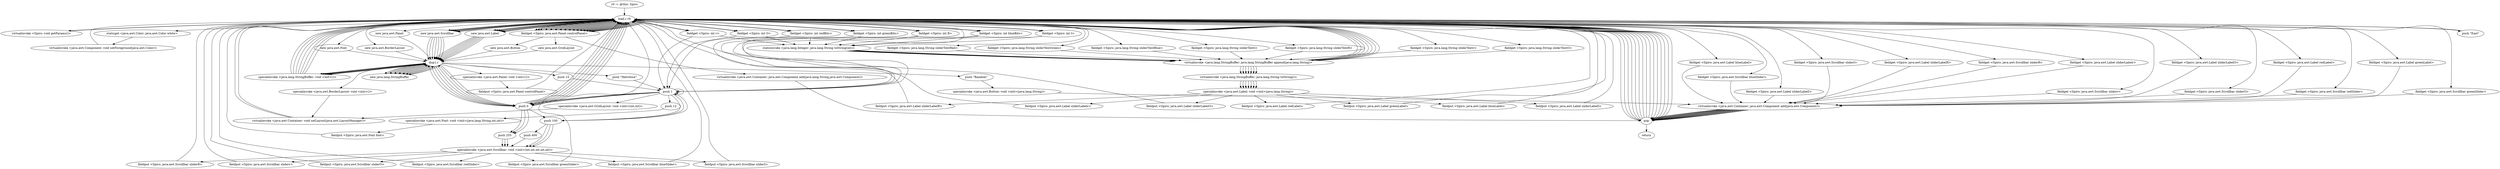 digraph "" {
    "r0 := @this: Spiro"
    "load.r r0"
    "r0 := @this: Spiro"->"load.r r0";
    "virtualinvoke <Spiro: void getParams()>"
    "load.r r0"->"virtualinvoke <Spiro: void getParams()>";
    "virtualinvoke <Spiro: void getParams()>"->"load.r r0";
    "staticget <java.awt.Color: java.awt.Color white>"
    "load.r r0"->"staticget <java.awt.Color: java.awt.Color white>";
    "virtualinvoke <java.awt.Component: void setForeground(java.awt.Color)>"
    "staticget <java.awt.Color: java.awt.Color white>"->"virtualinvoke <java.awt.Component: void setForeground(java.awt.Color)>";
    "virtualinvoke <java.awt.Component: void setForeground(java.awt.Color)>"->"load.r r0";
    "new java.awt.Font"
    "load.r r0"->"new java.awt.Font";
    "dup1.r"
    "new java.awt.Font"->"dup1.r";
    "push \"Helvetica\""
    "dup1.r"->"push \"Helvetica\"";
    "push 1"
    "push \"Helvetica\""->"push 1";
    "push 12"
    "push 1"->"push 12";
    "specialinvoke <java.awt.Font: void <init>(java.lang.String,int,int)>"
    "push 12"->"specialinvoke <java.awt.Font: void <init>(java.lang.String,int,int)>";
    "fieldput <Spiro: java.awt.Font font>"
    "specialinvoke <java.awt.Font: void <init>(java.lang.String,int,int)>"->"fieldput <Spiro: java.awt.Font font>";
    "fieldput <Spiro: java.awt.Font font>"->"load.r r0";
    "new java.awt.BorderLayout"
    "load.r r0"->"new java.awt.BorderLayout";
    "new java.awt.BorderLayout"->"dup1.r";
    "specialinvoke <java.awt.BorderLayout: void <init>()>"
    "dup1.r"->"specialinvoke <java.awt.BorderLayout: void <init>()>";
    "virtualinvoke <java.awt.Container: void setLayout(java.awt.LayoutManager)>"
    "specialinvoke <java.awt.BorderLayout: void <init>()>"->"virtualinvoke <java.awt.Container: void setLayout(java.awt.LayoutManager)>";
    "virtualinvoke <java.awt.Container: void setLayout(java.awt.LayoutManager)>"->"load.r r0";
    "new java.awt.Panel"
    "load.r r0"->"new java.awt.Panel";
    "new java.awt.Panel"->"dup1.r";
    "specialinvoke <java.awt.Panel: void <init>()>"
    "dup1.r"->"specialinvoke <java.awt.Panel: void <init>()>";
    "fieldput <Spiro: java.awt.Panel controlPanel>"
    "specialinvoke <java.awt.Panel: void <init>()>"->"fieldput <Spiro: java.awt.Panel controlPanel>";
    "fieldput <Spiro: java.awt.Panel controlPanel>"->"load.r r0";
    "fieldget <Spiro: java.awt.Panel controlPanel>"
    "load.r r0"->"fieldget <Spiro: java.awt.Panel controlPanel>";
    "new java.awt.GridLayout"
    "fieldget <Spiro: java.awt.Panel controlPanel>"->"new java.awt.GridLayout";
    "new java.awt.GridLayout"->"dup1.r";
    "push 15"
    "dup1.r"->"push 15";
    "push 15"->"push 1";
    "specialinvoke <java.awt.GridLayout: void <init>(int,int)>"
    "push 1"->"specialinvoke <java.awt.GridLayout: void <init>(int,int)>";
    "specialinvoke <java.awt.GridLayout: void <init>(int,int)>"->"virtualinvoke <java.awt.Container: void setLayout(java.awt.LayoutManager)>";
    "virtualinvoke <java.awt.Container: void setLayout(java.awt.LayoutManager)>"->"load.r r0";
    "push \"East\""
    "load.r r0"->"push \"East\"";
    "push \"East\""->"load.r r0";
    "load.r r0"->"fieldget <Spiro: java.awt.Panel controlPanel>";
    "virtualinvoke <java.awt.Container: java.awt.Component add(java.lang.String,java.awt.Component)>"
    "fieldget <Spiro: java.awt.Panel controlPanel>"->"virtualinvoke <java.awt.Container: java.awt.Component add(java.lang.String,java.awt.Component)>";
    "pop"
    "virtualinvoke <java.awt.Container: java.awt.Component add(java.lang.String,java.awt.Component)>"->"pop";
    "pop"->"load.r r0";
    "new java.awt.Label"
    "load.r r0"->"new java.awt.Label";
    "new java.awt.Label"->"dup1.r";
    "new java.lang.StringBuffer"
    "dup1.r"->"new java.lang.StringBuffer";
    "new java.lang.StringBuffer"->"dup1.r";
    "specialinvoke <java.lang.StringBuffer: void <init>()>"
    "dup1.r"->"specialinvoke <java.lang.StringBuffer: void <init>()>";
    "specialinvoke <java.lang.StringBuffer: void <init>()>"->"load.r r0";
    "fieldget <Spiro: java.lang.String sliderTextR>"
    "load.r r0"->"fieldget <Spiro: java.lang.String sliderTextR>";
    "virtualinvoke <java.lang.StringBuffer: java.lang.StringBuffer append(java.lang.String)>"
    "fieldget <Spiro: java.lang.String sliderTextR>"->"virtualinvoke <java.lang.StringBuffer: java.lang.StringBuffer append(java.lang.String)>";
    "virtualinvoke <java.lang.StringBuffer: java.lang.StringBuffer append(java.lang.String)>"->"load.r r0";
    "fieldget <Spiro: int R>"
    "load.r r0"->"fieldget <Spiro: int R>";
    "staticinvoke <java.lang.Integer: java.lang.String toString(int)>"
    "fieldget <Spiro: int R>"->"staticinvoke <java.lang.Integer: java.lang.String toString(int)>";
    "staticinvoke <java.lang.Integer: java.lang.String toString(int)>"->"virtualinvoke <java.lang.StringBuffer: java.lang.StringBuffer append(java.lang.String)>";
    "virtualinvoke <java.lang.StringBuffer: java.lang.String toString()>"
    "virtualinvoke <java.lang.StringBuffer: java.lang.StringBuffer append(java.lang.String)>"->"virtualinvoke <java.lang.StringBuffer: java.lang.String toString()>";
    "specialinvoke <java.awt.Label: void <init>(java.lang.String)>"
    "virtualinvoke <java.lang.StringBuffer: java.lang.String toString()>"->"specialinvoke <java.awt.Label: void <init>(java.lang.String)>";
    "fieldput <Spiro: java.awt.Label sliderLabelR>"
    "specialinvoke <java.awt.Label: void <init>(java.lang.String)>"->"fieldput <Spiro: java.awt.Label sliderLabelR>";
    "fieldput <Spiro: java.awt.Label sliderLabelR>"->"load.r r0";
    "load.r r0"->"fieldget <Spiro: java.awt.Panel controlPanel>";
    "fieldget <Spiro: java.awt.Panel controlPanel>"->"load.r r0";
    "fieldget <Spiro: java.awt.Label sliderLabelR>"
    "load.r r0"->"fieldget <Spiro: java.awt.Label sliderLabelR>";
    "virtualinvoke <java.awt.Container: java.awt.Component add(java.awt.Component)>"
    "fieldget <Spiro: java.awt.Label sliderLabelR>"->"virtualinvoke <java.awt.Container: java.awt.Component add(java.awt.Component)>";
    "virtualinvoke <java.awt.Container: java.awt.Component add(java.awt.Component)>"->"pop";
    "pop"->"load.r r0";
    "new java.awt.Scrollbar"
    "load.r r0"->"new java.awt.Scrollbar";
    "new java.awt.Scrollbar"->"dup1.r";
    "push 0"
    "dup1.r"->"push 0";
    "push 0"->"load.r r0";
    "load.r r0"->"fieldget <Spiro: int R>";
    "fieldget <Spiro: int R>"->"push 1";
    "push 1"->"push 1";
    "push 100"
    "push 1"->"push 100";
    "specialinvoke <java.awt.Scrollbar: void <init>(int,int,int,int,int)>"
    "push 100"->"specialinvoke <java.awt.Scrollbar: void <init>(int,int,int,int,int)>";
    "fieldput <Spiro: java.awt.Scrollbar sliderR>"
    "specialinvoke <java.awt.Scrollbar: void <init>(int,int,int,int,int)>"->"fieldput <Spiro: java.awt.Scrollbar sliderR>";
    "fieldput <Spiro: java.awt.Scrollbar sliderR>"->"load.r r0";
    "load.r r0"->"fieldget <Spiro: java.awt.Panel controlPanel>";
    "fieldget <Spiro: java.awt.Panel controlPanel>"->"load.r r0";
    "fieldget <Spiro: java.awt.Scrollbar sliderR>"
    "load.r r0"->"fieldget <Spiro: java.awt.Scrollbar sliderR>";
    "fieldget <Spiro: java.awt.Scrollbar sliderR>"->"virtualinvoke <java.awt.Container: java.awt.Component add(java.awt.Component)>";
    "virtualinvoke <java.awt.Container: java.awt.Component add(java.awt.Component)>"->"pop";
    "pop"->"load.r r0";
    "load.r r0"->"new java.awt.Label";
    "new java.awt.Label"->"dup1.r";
    "dup1.r"->"new java.lang.StringBuffer";
    "new java.lang.StringBuffer"->"dup1.r";
    "dup1.r"->"specialinvoke <java.lang.StringBuffer: void <init>()>";
    "specialinvoke <java.lang.StringBuffer: void <init>()>"->"load.r r0";
    "fieldget <Spiro: java.lang.String sliderTextr>"
    "load.r r0"->"fieldget <Spiro: java.lang.String sliderTextr>";
    "fieldget <Spiro: java.lang.String sliderTextr>"->"virtualinvoke <java.lang.StringBuffer: java.lang.StringBuffer append(java.lang.String)>";
    "virtualinvoke <java.lang.StringBuffer: java.lang.StringBuffer append(java.lang.String)>"->"load.r r0";
    "fieldget <Spiro: int r>"
    "load.r r0"->"fieldget <Spiro: int r>";
    "fieldget <Spiro: int r>"->"staticinvoke <java.lang.Integer: java.lang.String toString(int)>";
    "staticinvoke <java.lang.Integer: java.lang.String toString(int)>"->"virtualinvoke <java.lang.StringBuffer: java.lang.StringBuffer append(java.lang.String)>";
    "virtualinvoke <java.lang.StringBuffer: java.lang.StringBuffer append(java.lang.String)>"->"virtualinvoke <java.lang.StringBuffer: java.lang.String toString()>";
    "virtualinvoke <java.lang.StringBuffer: java.lang.String toString()>"->"specialinvoke <java.awt.Label: void <init>(java.lang.String)>";
    "fieldput <Spiro: java.awt.Label sliderLabelr>"
    "specialinvoke <java.awt.Label: void <init>(java.lang.String)>"->"fieldput <Spiro: java.awt.Label sliderLabelr>";
    "fieldput <Spiro: java.awt.Label sliderLabelr>"->"load.r r0";
    "load.r r0"->"fieldget <Spiro: java.awt.Panel controlPanel>";
    "fieldget <Spiro: java.awt.Panel controlPanel>"->"load.r r0";
    "fieldget <Spiro: java.awt.Label sliderLabelr>"
    "load.r r0"->"fieldget <Spiro: java.awt.Label sliderLabelr>";
    "fieldget <Spiro: java.awt.Label sliderLabelr>"->"virtualinvoke <java.awt.Container: java.awt.Component add(java.awt.Component)>";
    "virtualinvoke <java.awt.Container: java.awt.Component add(java.awt.Component)>"->"pop";
    "pop"->"load.r r0";
    "load.r r0"->"new java.awt.Scrollbar";
    "new java.awt.Scrollbar"->"dup1.r";
    "dup1.r"->"push 0";
    "push 0"->"load.r r0";
    "load.r r0"->"fieldget <Spiro: int r>";
    "fieldget <Spiro: int r>"->"push 1";
    "push 1"->"push 1";
    "push 1"->"push 100";
    "push 100"->"specialinvoke <java.awt.Scrollbar: void <init>(int,int,int,int,int)>";
    "fieldput <Spiro: java.awt.Scrollbar sliderr>"
    "specialinvoke <java.awt.Scrollbar: void <init>(int,int,int,int,int)>"->"fieldput <Spiro: java.awt.Scrollbar sliderr>";
    "fieldput <Spiro: java.awt.Scrollbar sliderr>"->"load.r r0";
    "load.r r0"->"fieldget <Spiro: java.awt.Panel controlPanel>";
    "fieldget <Spiro: java.awt.Panel controlPanel>"->"load.r r0";
    "fieldget <Spiro: java.awt.Scrollbar sliderr>"
    "load.r r0"->"fieldget <Spiro: java.awt.Scrollbar sliderr>";
    "fieldget <Spiro: java.awt.Scrollbar sliderr>"->"virtualinvoke <java.awt.Container: java.awt.Component add(java.awt.Component)>";
    "virtualinvoke <java.awt.Container: java.awt.Component add(java.awt.Component)>"->"pop";
    "pop"->"load.r r0";
    "load.r r0"->"new java.awt.Label";
    "new java.awt.Label"->"dup1.r";
    "dup1.r"->"new java.lang.StringBuffer";
    "new java.lang.StringBuffer"->"dup1.r";
    "dup1.r"->"specialinvoke <java.lang.StringBuffer: void <init>()>";
    "specialinvoke <java.lang.StringBuffer: void <init>()>"->"load.r r0";
    "fieldget <Spiro: java.lang.String sliderTextO>"
    "load.r r0"->"fieldget <Spiro: java.lang.String sliderTextO>";
    "fieldget <Spiro: java.lang.String sliderTextO>"->"virtualinvoke <java.lang.StringBuffer: java.lang.StringBuffer append(java.lang.String)>";
    "virtualinvoke <java.lang.StringBuffer: java.lang.StringBuffer append(java.lang.String)>"->"load.r r0";
    "fieldget <Spiro: int O>"
    "load.r r0"->"fieldget <Spiro: int O>";
    "fieldget <Spiro: int O>"->"staticinvoke <java.lang.Integer: java.lang.String toString(int)>";
    "staticinvoke <java.lang.Integer: java.lang.String toString(int)>"->"virtualinvoke <java.lang.StringBuffer: java.lang.StringBuffer append(java.lang.String)>";
    "virtualinvoke <java.lang.StringBuffer: java.lang.StringBuffer append(java.lang.String)>"->"virtualinvoke <java.lang.StringBuffer: java.lang.String toString()>";
    "virtualinvoke <java.lang.StringBuffer: java.lang.String toString()>"->"specialinvoke <java.awt.Label: void <init>(java.lang.String)>";
    "fieldput <Spiro: java.awt.Label sliderLabelO>"
    "specialinvoke <java.awt.Label: void <init>(java.lang.String)>"->"fieldput <Spiro: java.awt.Label sliderLabelO>";
    "fieldput <Spiro: java.awt.Label sliderLabelO>"->"load.r r0";
    "load.r r0"->"fieldget <Spiro: java.awt.Panel controlPanel>";
    "fieldget <Spiro: java.awt.Panel controlPanel>"->"load.r r0";
    "fieldget <Spiro: java.awt.Label sliderLabelO>"
    "load.r r0"->"fieldget <Spiro: java.awt.Label sliderLabelO>";
    "fieldget <Spiro: java.awt.Label sliderLabelO>"->"virtualinvoke <java.awt.Container: java.awt.Component add(java.awt.Component)>";
    "virtualinvoke <java.awt.Container: java.awt.Component add(java.awt.Component)>"->"pop";
    "pop"->"load.r r0";
    "load.r r0"->"new java.awt.Scrollbar";
    "new java.awt.Scrollbar"->"dup1.r";
    "dup1.r"->"push 0";
    "push 0"->"load.r r0";
    "load.r r0"->"fieldget <Spiro: int O>";
    "fieldget <Spiro: int O>"->"push 1";
    "push 1"->"push 0";
    "push 0"->"push 100";
    "push 100"->"specialinvoke <java.awt.Scrollbar: void <init>(int,int,int,int,int)>";
    "fieldput <Spiro: java.awt.Scrollbar sliderO>"
    "specialinvoke <java.awt.Scrollbar: void <init>(int,int,int,int,int)>"->"fieldput <Spiro: java.awt.Scrollbar sliderO>";
    "fieldput <Spiro: java.awt.Scrollbar sliderO>"->"load.r r0";
    "load.r r0"->"fieldget <Spiro: java.awt.Panel controlPanel>";
    "fieldget <Spiro: java.awt.Panel controlPanel>"->"load.r r0";
    "fieldget <Spiro: java.awt.Scrollbar sliderO>"
    "load.r r0"->"fieldget <Spiro: java.awt.Scrollbar sliderO>";
    "fieldget <Spiro: java.awt.Scrollbar sliderO>"->"virtualinvoke <java.awt.Container: java.awt.Component add(java.awt.Component)>";
    "virtualinvoke <java.awt.Container: java.awt.Component add(java.awt.Component)>"->"pop";
    "pop"->"load.r r0";
    "load.r r0"->"new java.awt.Label";
    "new java.awt.Label"->"dup1.r";
    "dup1.r"->"new java.lang.StringBuffer";
    "new java.lang.StringBuffer"->"dup1.r";
    "dup1.r"->"specialinvoke <java.lang.StringBuffer: void <init>()>";
    "specialinvoke <java.lang.StringBuffer: void <init>()>"->"load.r r0";
    "fieldget <Spiro: java.lang.String sliderTextRed>"
    "load.r r0"->"fieldget <Spiro: java.lang.String sliderTextRed>";
    "fieldget <Spiro: java.lang.String sliderTextRed>"->"virtualinvoke <java.lang.StringBuffer: java.lang.StringBuffer append(java.lang.String)>";
    "virtualinvoke <java.lang.StringBuffer: java.lang.StringBuffer append(java.lang.String)>"->"load.r r0";
    "fieldget <Spiro: int redBits>"
    "load.r r0"->"fieldget <Spiro: int redBits>";
    "fieldget <Spiro: int redBits>"->"staticinvoke <java.lang.Integer: java.lang.String toString(int)>";
    "staticinvoke <java.lang.Integer: java.lang.String toString(int)>"->"virtualinvoke <java.lang.StringBuffer: java.lang.StringBuffer append(java.lang.String)>";
    "virtualinvoke <java.lang.StringBuffer: java.lang.StringBuffer append(java.lang.String)>"->"virtualinvoke <java.lang.StringBuffer: java.lang.String toString()>";
    "virtualinvoke <java.lang.StringBuffer: java.lang.String toString()>"->"specialinvoke <java.awt.Label: void <init>(java.lang.String)>";
    "fieldput <Spiro: java.awt.Label redLabel>"
    "specialinvoke <java.awt.Label: void <init>(java.lang.String)>"->"fieldput <Spiro: java.awt.Label redLabel>";
    "fieldput <Spiro: java.awt.Label redLabel>"->"load.r r0";
    "load.r r0"->"fieldget <Spiro: java.awt.Panel controlPanel>";
    "fieldget <Spiro: java.awt.Panel controlPanel>"->"load.r r0";
    "fieldget <Spiro: java.awt.Label redLabel>"
    "load.r r0"->"fieldget <Spiro: java.awt.Label redLabel>";
    "fieldget <Spiro: java.awt.Label redLabel>"->"virtualinvoke <java.awt.Container: java.awt.Component add(java.awt.Component)>";
    "virtualinvoke <java.awt.Container: java.awt.Component add(java.awt.Component)>"->"pop";
    "pop"->"load.r r0";
    "load.r r0"->"new java.awt.Scrollbar";
    "new java.awt.Scrollbar"->"dup1.r";
    "dup1.r"->"push 0";
    "push 0"->"load.r r0";
    "load.r r0"->"fieldget <Spiro: int redBits>";
    "fieldget <Spiro: int redBits>"->"push 1";
    "push 1"->"push 0";
    "push 255"
    "push 0"->"push 255";
    "push 255"->"specialinvoke <java.awt.Scrollbar: void <init>(int,int,int,int,int)>";
    "fieldput <Spiro: java.awt.Scrollbar redSlider>"
    "specialinvoke <java.awt.Scrollbar: void <init>(int,int,int,int,int)>"->"fieldput <Spiro: java.awt.Scrollbar redSlider>";
    "fieldput <Spiro: java.awt.Scrollbar redSlider>"->"load.r r0";
    "load.r r0"->"fieldget <Spiro: java.awt.Panel controlPanel>";
    "fieldget <Spiro: java.awt.Panel controlPanel>"->"load.r r0";
    "fieldget <Spiro: java.awt.Scrollbar redSlider>"
    "load.r r0"->"fieldget <Spiro: java.awt.Scrollbar redSlider>";
    "fieldget <Spiro: java.awt.Scrollbar redSlider>"->"virtualinvoke <java.awt.Container: java.awt.Component add(java.awt.Component)>";
    "virtualinvoke <java.awt.Container: java.awt.Component add(java.awt.Component)>"->"pop";
    "pop"->"load.r r0";
    "load.r r0"->"new java.awt.Label";
    "new java.awt.Label"->"dup1.r";
    "dup1.r"->"new java.lang.StringBuffer";
    "new java.lang.StringBuffer"->"dup1.r";
    "dup1.r"->"specialinvoke <java.lang.StringBuffer: void <init>()>";
    "specialinvoke <java.lang.StringBuffer: void <init>()>"->"load.r r0";
    "fieldget <Spiro: java.lang.String sliderTextGreen>"
    "load.r r0"->"fieldget <Spiro: java.lang.String sliderTextGreen>";
    "fieldget <Spiro: java.lang.String sliderTextGreen>"->"virtualinvoke <java.lang.StringBuffer: java.lang.StringBuffer append(java.lang.String)>";
    "virtualinvoke <java.lang.StringBuffer: java.lang.StringBuffer append(java.lang.String)>"->"load.r r0";
    "fieldget <Spiro: int greenBits>"
    "load.r r0"->"fieldget <Spiro: int greenBits>";
    "fieldget <Spiro: int greenBits>"->"staticinvoke <java.lang.Integer: java.lang.String toString(int)>";
    "staticinvoke <java.lang.Integer: java.lang.String toString(int)>"->"virtualinvoke <java.lang.StringBuffer: java.lang.StringBuffer append(java.lang.String)>";
    "virtualinvoke <java.lang.StringBuffer: java.lang.StringBuffer append(java.lang.String)>"->"virtualinvoke <java.lang.StringBuffer: java.lang.String toString()>";
    "virtualinvoke <java.lang.StringBuffer: java.lang.String toString()>"->"specialinvoke <java.awt.Label: void <init>(java.lang.String)>";
    "fieldput <Spiro: java.awt.Label greenLabel>"
    "specialinvoke <java.awt.Label: void <init>(java.lang.String)>"->"fieldput <Spiro: java.awt.Label greenLabel>";
    "fieldput <Spiro: java.awt.Label greenLabel>"->"load.r r0";
    "load.r r0"->"fieldget <Spiro: java.awt.Panel controlPanel>";
    "fieldget <Spiro: java.awt.Panel controlPanel>"->"load.r r0";
    "fieldget <Spiro: java.awt.Label greenLabel>"
    "load.r r0"->"fieldget <Spiro: java.awt.Label greenLabel>";
    "fieldget <Spiro: java.awt.Label greenLabel>"->"virtualinvoke <java.awt.Container: java.awt.Component add(java.awt.Component)>";
    "virtualinvoke <java.awt.Container: java.awt.Component add(java.awt.Component)>"->"pop";
    "pop"->"load.r r0";
    "load.r r0"->"new java.awt.Scrollbar";
    "new java.awt.Scrollbar"->"dup1.r";
    "dup1.r"->"push 0";
    "push 0"->"load.r r0";
    "load.r r0"->"fieldget <Spiro: int greenBits>";
    "fieldget <Spiro: int greenBits>"->"push 1";
    "push 1"->"push 0";
    "push 0"->"push 255";
    "push 255"->"specialinvoke <java.awt.Scrollbar: void <init>(int,int,int,int,int)>";
    "fieldput <Spiro: java.awt.Scrollbar greenSlider>"
    "specialinvoke <java.awt.Scrollbar: void <init>(int,int,int,int,int)>"->"fieldput <Spiro: java.awt.Scrollbar greenSlider>";
    "fieldput <Spiro: java.awt.Scrollbar greenSlider>"->"load.r r0";
    "load.r r0"->"fieldget <Spiro: java.awt.Panel controlPanel>";
    "fieldget <Spiro: java.awt.Panel controlPanel>"->"load.r r0";
    "fieldget <Spiro: java.awt.Scrollbar greenSlider>"
    "load.r r0"->"fieldget <Spiro: java.awt.Scrollbar greenSlider>";
    "fieldget <Spiro: java.awt.Scrollbar greenSlider>"->"virtualinvoke <java.awt.Container: java.awt.Component add(java.awt.Component)>";
    "virtualinvoke <java.awt.Container: java.awt.Component add(java.awt.Component)>"->"pop";
    "pop"->"load.r r0";
    "load.r r0"->"new java.awt.Label";
    "new java.awt.Label"->"dup1.r";
    "dup1.r"->"new java.lang.StringBuffer";
    "new java.lang.StringBuffer"->"dup1.r";
    "dup1.r"->"specialinvoke <java.lang.StringBuffer: void <init>()>";
    "specialinvoke <java.lang.StringBuffer: void <init>()>"->"load.r r0";
    "fieldget <Spiro: java.lang.String sliderTextBlue>"
    "load.r r0"->"fieldget <Spiro: java.lang.String sliderTextBlue>";
    "fieldget <Spiro: java.lang.String sliderTextBlue>"->"virtualinvoke <java.lang.StringBuffer: java.lang.StringBuffer append(java.lang.String)>";
    "virtualinvoke <java.lang.StringBuffer: java.lang.StringBuffer append(java.lang.String)>"->"load.r r0";
    "fieldget <Spiro: int blueBits>"
    "load.r r0"->"fieldget <Spiro: int blueBits>";
    "fieldget <Spiro: int blueBits>"->"staticinvoke <java.lang.Integer: java.lang.String toString(int)>";
    "staticinvoke <java.lang.Integer: java.lang.String toString(int)>"->"virtualinvoke <java.lang.StringBuffer: java.lang.StringBuffer append(java.lang.String)>";
    "virtualinvoke <java.lang.StringBuffer: java.lang.StringBuffer append(java.lang.String)>"->"virtualinvoke <java.lang.StringBuffer: java.lang.String toString()>";
    "virtualinvoke <java.lang.StringBuffer: java.lang.String toString()>"->"specialinvoke <java.awt.Label: void <init>(java.lang.String)>";
    "fieldput <Spiro: java.awt.Label blueLabel>"
    "specialinvoke <java.awt.Label: void <init>(java.lang.String)>"->"fieldput <Spiro: java.awt.Label blueLabel>";
    "fieldput <Spiro: java.awt.Label blueLabel>"->"load.r r0";
    "load.r r0"->"fieldget <Spiro: java.awt.Panel controlPanel>";
    "fieldget <Spiro: java.awt.Panel controlPanel>"->"load.r r0";
    "fieldget <Spiro: java.awt.Label blueLabel>"
    "load.r r0"->"fieldget <Spiro: java.awt.Label blueLabel>";
    "fieldget <Spiro: java.awt.Label blueLabel>"->"virtualinvoke <java.awt.Container: java.awt.Component add(java.awt.Component)>";
    "virtualinvoke <java.awt.Container: java.awt.Component add(java.awt.Component)>"->"pop";
    "pop"->"load.r r0";
    "load.r r0"->"new java.awt.Scrollbar";
    "new java.awt.Scrollbar"->"dup1.r";
    "dup1.r"->"push 0";
    "push 0"->"load.r r0";
    "load.r r0"->"fieldget <Spiro: int blueBits>";
    "fieldget <Spiro: int blueBits>"->"push 1";
    "push 1"->"push 0";
    "push 0"->"push 255";
    "push 255"->"specialinvoke <java.awt.Scrollbar: void <init>(int,int,int,int,int)>";
    "fieldput <Spiro: java.awt.Scrollbar blueSlider>"
    "specialinvoke <java.awt.Scrollbar: void <init>(int,int,int,int,int)>"->"fieldput <Spiro: java.awt.Scrollbar blueSlider>";
    "fieldput <Spiro: java.awt.Scrollbar blueSlider>"->"load.r r0";
    "load.r r0"->"fieldget <Spiro: java.awt.Panel controlPanel>";
    "fieldget <Spiro: java.awt.Panel controlPanel>"->"load.r r0";
    "fieldget <Spiro: java.awt.Scrollbar blueSlider>"
    "load.r r0"->"fieldget <Spiro: java.awt.Scrollbar blueSlider>";
    "fieldget <Spiro: java.awt.Scrollbar blueSlider>"->"virtualinvoke <java.awt.Container: java.awt.Component add(java.awt.Component)>";
    "virtualinvoke <java.awt.Container: java.awt.Component add(java.awt.Component)>"->"pop";
    "pop"->"load.r r0";
    "load.r r0"->"new java.awt.Label";
    "new java.awt.Label"->"dup1.r";
    "dup1.r"->"new java.lang.StringBuffer";
    "new java.lang.StringBuffer"->"dup1.r";
    "dup1.r"->"specialinvoke <java.lang.StringBuffer: void <init>()>";
    "specialinvoke <java.lang.StringBuffer: void <init>()>"->"load.r r0";
    "fieldget <Spiro: java.lang.String sliderTextI>"
    "load.r r0"->"fieldget <Spiro: java.lang.String sliderTextI>";
    "fieldget <Spiro: java.lang.String sliderTextI>"->"virtualinvoke <java.lang.StringBuffer: java.lang.StringBuffer append(java.lang.String)>";
    "virtualinvoke <java.lang.StringBuffer: java.lang.StringBuffer append(java.lang.String)>"->"load.r r0";
    "fieldget <Spiro: int I>"
    "load.r r0"->"fieldget <Spiro: int I>";
    "fieldget <Spiro: int I>"->"staticinvoke <java.lang.Integer: java.lang.String toString(int)>";
    "staticinvoke <java.lang.Integer: java.lang.String toString(int)>"->"virtualinvoke <java.lang.StringBuffer: java.lang.StringBuffer append(java.lang.String)>";
    "virtualinvoke <java.lang.StringBuffer: java.lang.StringBuffer append(java.lang.String)>"->"virtualinvoke <java.lang.StringBuffer: java.lang.String toString()>";
    "virtualinvoke <java.lang.StringBuffer: java.lang.String toString()>"->"specialinvoke <java.awt.Label: void <init>(java.lang.String)>";
    "fieldput <Spiro: java.awt.Label sliderLabelI>"
    "specialinvoke <java.awt.Label: void <init>(java.lang.String)>"->"fieldput <Spiro: java.awt.Label sliderLabelI>";
    "fieldput <Spiro: java.awt.Label sliderLabelI>"->"load.r r0";
    "load.r r0"->"fieldget <Spiro: java.awt.Panel controlPanel>";
    "fieldget <Spiro: java.awt.Panel controlPanel>"->"load.r r0";
    "fieldget <Spiro: java.awt.Label sliderLabelI>"
    "load.r r0"->"fieldget <Spiro: java.awt.Label sliderLabelI>";
    "fieldget <Spiro: java.awt.Label sliderLabelI>"->"virtualinvoke <java.awt.Container: java.awt.Component add(java.awt.Component)>";
    "virtualinvoke <java.awt.Container: java.awt.Component add(java.awt.Component)>"->"pop";
    "pop"->"load.r r0";
    "load.r r0"->"new java.awt.Scrollbar";
    "new java.awt.Scrollbar"->"dup1.r";
    "dup1.r"->"push 0";
    "push 0"->"load.r r0";
    "load.r r0"->"fieldget <Spiro: int I>";
    "fieldget <Spiro: int I>"->"push 1";
    "push 1"->"push 100";
    "push 400"
    "push 100"->"push 400";
    "push 400"->"specialinvoke <java.awt.Scrollbar: void <init>(int,int,int,int,int)>";
    "fieldput <Spiro: java.awt.Scrollbar sliderI>"
    "specialinvoke <java.awt.Scrollbar: void <init>(int,int,int,int,int)>"->"fieldput <Spiro: java.awt.Scrollbar sliderI>";
    "fieldput <Spiro: java.awt.Scrollbar sliderI>"->"load.r r0";
    "load.r r0"->"fieldget <Spiro: java.awt.Panel controlPanel>";
    "fieldget <Spiro: java.awt.Panel controlPanel>"->"load.r r0";
    "fieldget <Spiro: java.awt.Scrollbar sliderI>"
    "load.r r0"->"fieldget <Spiro: java.awt.Scrollbar sliderI>";
    "fieldget <Spiro: java.awt.Scrollbar sliderI>"->"virtualinvoke <java.awt.Container: java.awt.Component add(java.awt.Component)>";
    "virtualinvoke <java.awt.Container: java.awt.Component add(java.awt.Component)>"->"pop";
    "pop"->"load.r r0";
    "load.r r0"->"fieldget <Spiro: java.awt.Panel controlPanel>";
    "new java.awt.Button"
    "fieldget <Spiro: java.awt.Panel controlPanel>"->"new java.awt.Button";
    "new java.awt.Button"->"dup1.r";
    "push \"Random\""
    "dup1.r"->"push \"Random\"";
    "specialinvoke <java.awt.Button: void <init>(java.lang.String)>"
    "push \"Random\""->"specialinvoke <java.awt.Button: void <init>(java.lang.String)>";
    "specialinvoke <java.awt.Button: void <init>(java.lang.String)>"->"virtualinvoke <java.awt.Container: java.awt.Component add(java.awt.Component)>";
    "virtualinvoke <java.awt.Container: java.awt.Component add(java.awt.Component)>"->"pop";
    "return"
    "pop"->"return";
}
